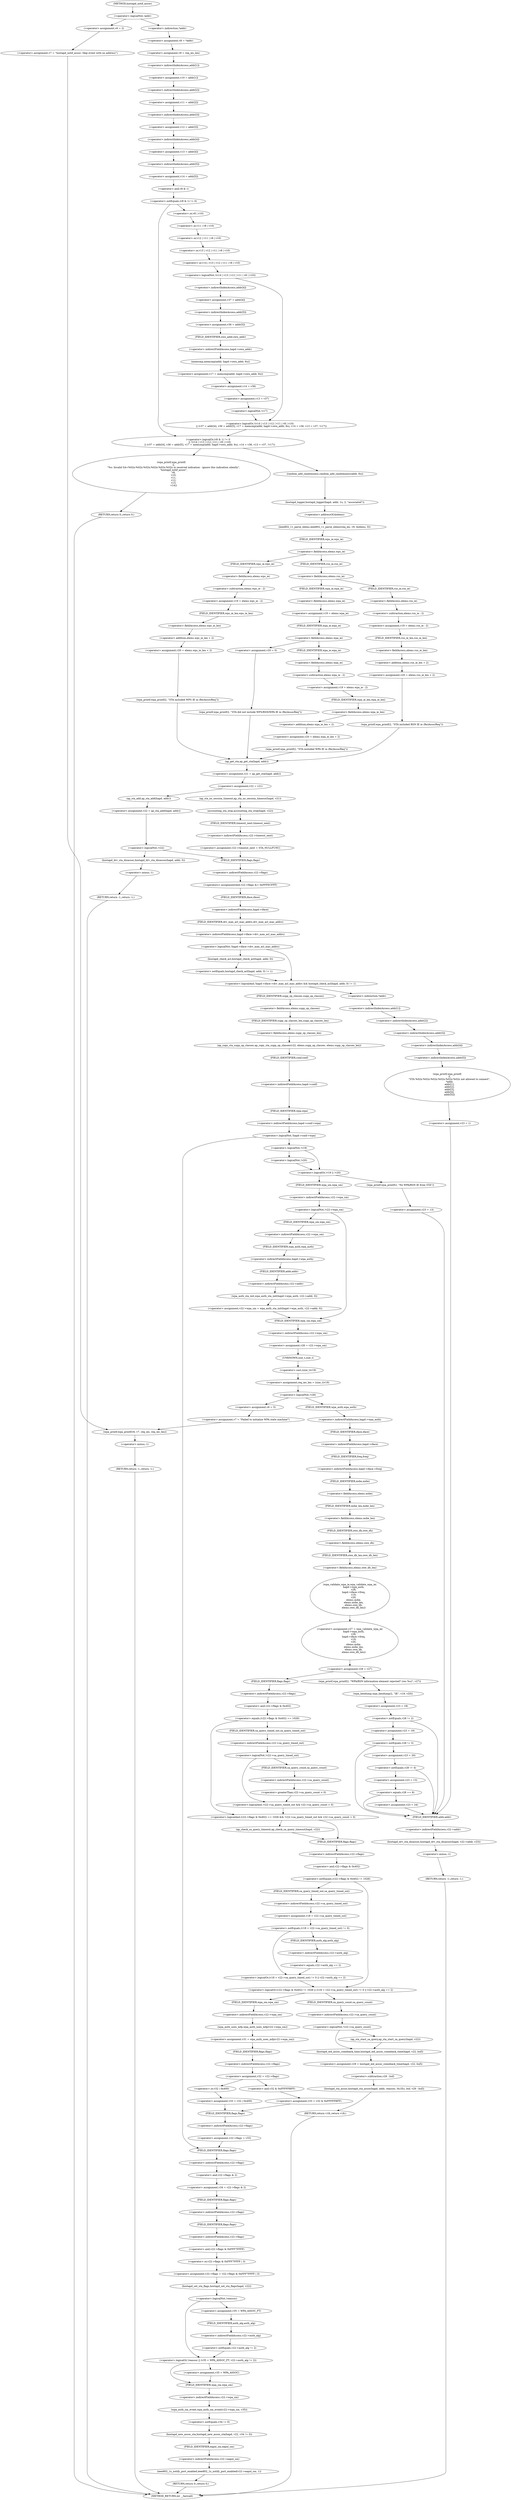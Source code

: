 digraph hostapd_notif_assoc {  
"1000171" [label = "(<operator>.logicalNot,!addr)" ]
"1000174" [label = "(<operator>.assignment,v6 = 2)" ]
"1000177" [label = "(<operator>.assignment,v7 = \"hostapd_notif_assoc: Skip event with no address\")" ]
"1000181" [label = "(wpa_printf,wpa_printf(v6, v7, req_ies, req_ies_len))" ]
"1000186" [label = "(RETURN,return -1;,return -1;)" ]
"1000187" [label = "(<operator>.minus,-1)" ]
"1000189" [label = "(<operator>.assignment,v8 = *addr)" ]
"1000191" [label = "(<operator>.indirection,*addr)" ]
"1000193" [label = "(<operator>.assignment,v9 = req_ies_len)" ]
"1000196" [label = "(<operator>.assignment,v10 = addr[1])" ]
"1000198" [label = "(<operator>.indirectIndexAccess,addr[1])" ]
"1000201" [label = "(<operator>.assignment,v11 = addr[2])" ]
"1000203" [label = "(<operator>.indirectIndexAccess,addr[2])" ]
"1000206" [label = "(<operator>.assignment,v12 = addr[3])" ]
"1000208" [label = "(<operator>.indirectIndexAccess,addr[3])" ]
"1000211" [label = "(<operator>.assignment,v13 = addr[4])" ]
"1000213" [label = "(<operator>.indirectIndexAccess,addr[4])" ]
"1000216" [label = "(<operator>.assignment,v14 = addr[5])" ]
"1000218" [label = "(<operator>.indirectIndexAccess,addr[5])" ]
"1000222" [label = "(<operator>.logicalOr,(v8 & 1) != 0\n    || !(v14 | v13 | v12 | v11 | v8 | v10)\n    || (v37 = addr[4], v36 = addr[5], v17 = memcmp(addr, hapd->own_addr, 6u), v14 = v36, v13 = v37, !v17))" ]
"1000223" [label = "(<operator>.notEquals,(v8 & 1) != 0)" ]
"1000224" [label = "(<operator>.and,v8 & 1)" ]
"1000228" [label = "(<operator>.logicalOr,!(v14 | v13 | v12 | v11 | v8 | v10)\n    || (v37 = addr[4], v36 = addr[5], v17 = memcmp(addr, hapd->own_addr, 6u), v14 = v36, v13 = v37, !v17))" ]
"1000229" [label = "(<operator>.logicalNot,!(v14 | v13 | v12 | v11 | v8 | v10))" ]
"1000230" [label = "(<operator>.or,v14 | v13 | v12 | v11 | v8 | v10)" ]
"1000232" [label = "(<operator>.or,v13 | v12 | v11 | v8 | v10)" ]
"1000234" [label = "(<operator>.or,v12 | v11 | v8 | v10)" ]
"1000236" [label = "(<operator>.or,v11 | v8 | v10)" ]
"1000238" [label = "(<operator>.or,v8 | v10)" ]
"1000242" [label = "(<operator>.assignment,v37 = addr[4])" ]
"1000244" [label = "(<operator>.indirectIndexAccess,addr[4])" ]
"1000248" [label = "(<operator>.assignment,v36 = addr[5])" ]
"1000250" [label = "(<operator>.indirectIndexAccess,addr[5])" ]
"1000254" [label = "(<operator>.assignment,v17 = memcmp(addr, hapd->own_addr, 6u))" ]
"1000256" [label = "(memcmp,memcmp(addr, hapd->own_addr, 6u))" ]
"1000258" [label = "(<operator>.indirectFieldAccess,hapd->own_addr)" ]
"1000260" [label = "(FIELD_IDENTIFIER,own_addr,own_addr)" ]
"1000263" [label = "(<operator>.assignment,v14 = v36)" ]
"1000267" [label = "(<operator>.assignment,v13 = v37)" ]
"1000270" [label = "(<operator>.logicalNot,!v17)" ]
"1000273" [label = "(wpa_printf,wpa_printf(\n      2,\n      \"%s: Invalid SA=%02x:%02x:%02x:%02x:%02x:%02x in received indication - ignore this indication silently\",\n      \"hostapd_notif_assoc\",\n      v8,\n      v10,\n      v11,\n      v12,\n      v13,\n      v14))" ]
"1000283" [label = "(RETURN,return 0;,return 0;)" ]
"1000285" [label = "(random_add_randomness,random_add_randomness(addr, 6u))" ]
"1000288" [label = "(hostapd_logger,hostapd_logger(hapd, addr, 1u, 2, \"associated\"))" ]
"1000294" [label = "(ieee802_11_parse_elems,ieee802_11_parse_elems(req_ies, v9, &elems, 0))" ]
"1000297" [label = "(<operator>.addressOf,&elems)" ]
"1000301" [label = "(<operator>.fieldAccess,elems.wps_ie)" ]
"1000303" [label = "(FIELD_IDENTIFIER,wps_ie,wps_ie)" ]
"1000305" [label = "(<operator>.assignment,v19 = elems.wps_ie - 2)" ]
"1000307" [label = "(<operator>.subtraction,elems.wps_ie - 2)" ]
"1000308" [label = "(<operator>.fieldAccess,elems.wps_ie)" ]
"1000310" [label = "(FIELD_IDENTIFIER,wps_ie,wps_ie)" ]
"1000312" [label = "(<operator>.assignment,v20 = elems.wps_ie_len + 2)" ]
"1000314" [label = "(<operator>.addition,elems.wps_ie_len + 2)" ]
"1000315" [label = "(<operator>.fieldAccess,elems.wps_ie_len)" ]
"1000317" [label = "(FIELD_IDENTIFIER,wps_ie_len,wps_ie_len)" ]
"1000319" [label = "(wpa_printf,wpa_printf(2, \"STA included WPS IE in (Re)AssocReq\"))" ]
"1000324" [label = "(<operator>.fieldAccess,elems.rsn_ie)" ]
"1000326" [label = "(FIELD_IDENTIFIER,rsn_ie,rsn_ie)" ]
"1000328" [label = "(<operator>.assignment,v19 = elems.rsn_ie - 2)" ]
"1000330" [label = "(<operator>.subtraction,elems.rsn_ie - 2)" ]
"1000331" [label = "(<operator>.fieldAccess,elems.rsn_ie)" ]
"1000333" [label = "(FIELD_IDENTIFIER,rsn_ie,rsn_ie)" ]
"1000335" [label = "(<operator>.assignment,v20 = elems.rsn_ie_len + 2)" ]
"1000337" [label = "(<operator>.addition,elems.rsn_ie_len + 2)" ]
"1000338" [label = "(<operator>.fieldAccess,elems.rsn_ie_len)" ]
"1000340" [label = "(FIELD_IDENTIFIER,rsn_ie_len,rsn_ie_len)" ]
"1000342" [label = "(wpa_printf,wpa_printf(2, \"STA included RSN IE in (Re)AssocReq\"))" ]
"1000347" [label = "(<operator>.assignment,v19 = elems.wpa_ie)" ]
"1000349" [label = "(<operator>.fieldAccess,elems.wpa_ie)" ]
"1000351" [label = "(FIELD_IDENTIFIER,wpa_ie,wpa_ie)" ]
"1000353" [label = "(<operator>.fieldAccess,elems.wpa_ie)" ]
"1000355" [label = "(FIELD_IDENTIFIER,wpa_ie,wpa_ie)" ]
"1000357" [label = "(<operator>.assignment,v19 = elems.wpa_ie - 2)" ]
"1000359" [label = "(<operator>.subtraction,elems.wpa_ie - 2)" ]
"1000360" [label = "(<operator>.fieldAccess,elems.wpa_ie)" ]
"1000362" [label = "(FIELD_IDENTIFIER,wpa_ie,wpa_ie)" ]
"1000364" [label = "(<operator>.assignment,v20 = elems.wpa_ie_len + 2)" ]
"1000366" [label = "(<operator>.addition,elems.wpa_ie_len + 2)" ]
"1000367" [label = "(<operator>.fieldAccess,elems.wpa_ie_len)" ]
"1000369" [label = "(FIELD_IDENTIFIER,wpa_ie_len,wpa_ie_len)" ]
"1000371" [label = "(wpa_printf,wpa_printf(2, \"STA included WPA IE in (Re)AssocReq\"))" ]
"1000376" [label = "(<operator>.assignment,v20 = 0)" ]
"1000379" [label = "(wpa_printf,wpa_printf(2, \"STA did not include WPS/RSN/WPA IE in (Re)AssocReq\"))" ]
"1000382" [label = "(<operator>.assignment,v21 = ap_get_sta(hapd, addr))" ]
"1000384" [label = "(ap_get_sta,ap_get_sta(hapd, addr))" ]
"1000387" [label = "(<operator>.assignment,v22 = v21)" ]
"1000393" [label = "(ap_sta_no_session_timeout,ap_sta_no_session_timeout(hapd, v21))" ]
"1000396" [label = "(accounting_sta_stop,accounting_sta_stop(hapd, v22))" ]
"1000399" [label = "(<operator>.assignment,v22->timeout_next = STA_NULLFUNC)" ]
"1000400" [label = "(<operator>.indirectFieldAccess,v22->timeout_next)" ]
"1000402" [label = "(FIELD_IDENTIFIER,timeout_next,timeout_next)" ]
"1000406" [label = "(<operator>.assignment,v22 = ap_sta_add(hapd, addr))" ]
"1000408" [label = "(ap_sta_add,ap_sta_add(hapd, addr))" ]
"1000412" [label = "(<operator>.logicalNot,!v22)" ]
"1000415" [label = "(hostapd_drv_sta_disassoc,hostapd_drv_sta_disassoc(hapd, addr, 5))" ]
"1000419" [label = "(RETURN,return -1;,return -1;)" ]
"1000420" [label = "(<operator>.minus,-1)" ]
"1000422" [label = "(<operators>.assignmentAnd,v22->flags &= 0xFFFECFFF)" ]
"1000423" [label = "(<operator>.indirectFieldAccess,v22->flags)" ]
"1000425" [label = "(FIELD_IDENTIFIER,flags,flags)" ]
"1000428" [label = "(<operator>.logicalAnd,!hapd->iface->drv_max_acl_mac_addrs && hostapd_check_acl(hapd, addr, 0) != 1)" ]
"1000429" [label = "(<operator>.logicalNot,!hapd->iface->drv_max_acl_mac_addrs)" ]
"1000430" [label = "(<operator>.indirectFieldAccess,hapd->iface->drv_max_acl_mac_addrs)" ]
"1000431" [label = "(<operator>.indirectFieldAccess,hapd->iface)" ]
"1000433" [label = "(FIELD_IDENTIFIER,iface,iface)" ]
"1000434" [label = "(FIELD_IDENTIFIER,drv_max_acl_mac_addrs,drv_max_acl_mac_addrs)" ]
"1000435" [label = "(<operator>.notEquals,hostapd_check_acl(hapd, addr, 0) != 1)" ]
"1000436" [label = "(hostapd_check_acl,hostapd_check_acl(hapd, addr, 0))" ]
"1000442" [label = "(wpa_printf,wpa_printf(\n      3,\n      \"STA %02x:%02x:%02x:%02x:%02x:%02x not allowed to connect\",\n      *addr,\n      addr[1],\n      addr[2],\n      addr[3],\n      addr[4],\n      addr[5]))" ]
"1000445" [label = "(<operator>.indirection,*addr)" ]
"1000447" [label = "(<operator>.indirectIndexAccess,addr[1])" ]
"1000450" [label = "(<operator>.indirectIndexAccess,addr[2])" ]
"1000453" [label = "(<operator>.indirectIndexAccess,addr[3])" ]
"1000456" [label = "(<operator>.indirectIndexAccess,addr[4])" ]
"1000459" [label = "(<operator>.indirectIndexAccess,addr[5])" ]
"1000462" [label = "(<operator>.assignment,v23 = 1)" ]
"1000466" [label = "(hostapd_drv_sta_disassoc,hostapd_drv_sta_disassoc(hapd, v22->addr, v23))" ]
"1000468" [label = "(<operator>.indirectFieldAccess,v22->addr)" ]
"1000470" [label = "(FIELD_IDENTIFIER,addr,addr)" ]
"1000479" [label = "(RETURN,return -1;,return -1;)" ]
"1000480" [label = "(<operator>.minus,-1)" ]
"1000482" [label = "(ap_copy_sta_supp_op_classes,ap_copy_sta_supp_op_classes(v22, elems.supp_op_classes, elems.supp_op_classes_len))" ]
"1000484" [label = "(<operator>.fieldAccess,elems.supp_op_classes)" ]
"1000486" [label = "(FIELD_IDENTIFIER,supp_op_classes,supp_op_classes)" ]
"1000487" [label = "(<operator>.fieldAccess,elems.supp_op_classes_len)" ]
"1000489" [label = "(FIELD_IDENTIFIER,supp_op_classes_len,supp_op_classes_len)" ]
"1000491" [label = "(<operator>.logicalNot,!hapd->conf->wpa)" ]
"1000492" [label = "(<operator>.indirectFieldAccess,hapd->conf->wpa)" ]
"1000493" [label = "(<operator>.indirectFieldAccess,hapd->conf)" ]
"1000495" [label = "(FIELD_IDENTIFIER,conf,conf)" ]
"1000496" [label = "(FIELD_IDENTIFIER,wpa,wpa)" ]
"1000499" [label = "(<operator>.assignment,v34 = v22->flags & 2)" ]
"1000501" [label = "(<operator>.and,v22->flags & 2)" ]
"1000502" [label = "(<operator>.indirectFieldAccess,v22->flags)" ]
"1000504" [label = "(FIELD_IDENTIFIER,flags,flags)" ]
"1000506" [label = "(<operator>.assignment,v22->flags = v22->flags & 0xFFF7FFFF | 3)" ]
"1000507" [label = "(<operator>.indirectFieldAccess,v22->flags)" ]
"1000509" [label = "(FIELD_IDENTIFIER,flags,flags)" ]
"1000510" [label = "(<operator>.or,v22->flags & 0xFFF7FFFF | 3)" ]
"1000511" [label = "(<operator>.and,v22->flags & 0xFFF7FFFF)" ]
"1000512" [label = "(<operator>.indirectFieldAccess,v22->flags)" ]
"1000514" [label = "(FIELD_IDENTIFIER,flags,flags)" ]
"1000517" [label = "(hostapd_set_sta_flags,hostapd_set_sta_flags(hapd, v22))" ]
"1000521" [label = "(<operator>.logicalOr,!reassoc || (v35 = WPA_ASSOC_FT, v22->auth_alg != 2))" ]
"1000522" [label = "(<operator>.logicalNot,!reassoc)" ]
"1000525" [label = "(<operator>.assignment,v35 = WPA_ASSOC_FT)" ]
"1000528" [label = "(<operator>.notEquals,v22->auth_alg != 2)" ]
"1000529" [label = "(<operator>.indirectFieldAccess,v22->auth_alg)" ]
"1000531" [label = "(FIELD_IDENTIFIER,auth_alg,auth_alg)" ]
"1000533" [label = "(<operator>.assignment,v35 = WPA_ASSOC)" ]
"1000536" [label = "(wpa_auth_sm_event,wpa_auth_sm_event(v22->wpa_sm, v35))" ]
"1000537" [label = "(<operator>.indirectFieldAccess,v22->wpa_sm)" ]
"1000539" [label = "(FIELD_IDENTIFIER,wpa_sm,wpa_sm)" ]
"1000541" [label = "(hostapd_new_assoc_sta,hostapd_new_assoc_sta(hapd, v22, v34 != 0))" ]
"1000544" [label = "(<operator>.notEquals,v34 != 0)" ]
"1000547" [label = "(ieee802_1x_notify_port_enabled,ieee802_1x_notify_port_enabled(v22->eapol_sm, 1))" ]
"1000548" [label = "(<operator>.indirectFieldAccess,v22->eapol_sm)" ]
"1000550" [label = "(FIELD_IDENTIFIER,eapol_sm,eapol_sm)" ]
"1000552" [label = "(RETURN,return 0;,return 0;)" ]
"1000555" [label = "(<operator>.logicalOr,!v19 || !v20)" ]
"1000556" [label = "(<operator>.logicalNot,!v19)" ]
"1000558" [label = "(<operator>.logicalNot,!v20)" ]
"1000561" [label = "(wpa_printf,wpa_printf(2, \"No WPA/RSN IE from STA\"))" ]
"1000564" [label = "(<operator>.assignment,v23 = 13)" ]
"1000569" [label = "(<operator>.logicalNot,!v22->wpa_sm)" ]
"1000570" [label = "(<operator>.indirectFieldAccess,v22->wpa_sm)" ]
"1000572" [label = "(FIELD_IDENTIFIER,wpa_sm,wpa_sm)" ]
"1000573" [label = "(<operator>.assignment,v22->wpa_sm = wpa_auth_sta_init(hapd->wpa_auth, v22->addr, 0))" ]
"1000574" [label = "(<operator>.indirectFieldAccess,v22->wpa_sm)" ]
"1000576" [label = "(FIELD_IDENTIFIER,wpa_sm,wpa_sm)" ]
"1000577" [label = "(wpa_auth_sta_init,wpa_auth_sta_init(hapd->wpa_auth, v22->addr, 0))" ]
"1000578" [label = "(<operator>.indirectFieldAccess,hapd->wpa_auth)" ]
"1000580" [label = "(FIELD_IDENTIFIER,wpa_auth,wpa_auth)" ]
"1000581" [label = "(<operator>.indirectFieldAccess,v22->addr)" ]
"1000583" [label = "(FIELD_IDENTIFIER,addr,addr)" ]
"1000585" [label = "(<operator>.assignment,v26 = v22->wpa_sm)" ]
"1000587" [label = "(<operator>.indirectFieldAccess,v22->wpa_sm)" ]
"1000589" [label = "(FIELD_IDENTIFIER,wpa_sm,wpa_sm)" ]
"1000590" [label = "(<operator>.assignment,req_ies_len = (size_t)v19)" ]
"1000592" [label = "(<operator>.cast,(size_t)v19)" ]
"1000593" [label = "(UNKNOWN,size_t,size_t)" ]
"1000596" [label = "(<operator>.logicalNot,!v26)" ]
"1000599" [label = "(<operator>.assignment,v6 = 5)" ]
"1000602" [label = "(<operator>.assignment,v7 = \"Failed to initialize WPA state machine\")" ]
"1000606" [label = "(<operator>.assignment,v27 = wpa_validate_wpa_ie(\n          hapd->wpa_auth,\n          v26,\n          hapd->iface->freq,\n          v19,\n          v20,\n          elems.mdie,\n          elems.mdie_len,\n          elems.owe_dh,\n          elems.owe_dh_len))" ]
"1000608" [label = "(wpa_validate_wpa_ie,wpa_validate_wpa_ie(\n          hapd->wpa_auth,\n          v26,\n          hapd->iface->freq,\n          v19,\n          v20,\n          elems.mdie,\n          elems.mdie_len,\n          elems.owe_dh,\n          elems.owe_dh_len))" ]
"1000609" [label = "(<operator>.indirectFieldAccess,hapd->wpa_auth)" ]
"1000611" [label = "(FIELD_IDENTIFIER,wpa_auth,wpa_auth)" ]
"1000613" [label = "(<operator>.indirectFieldAccess,hapd->iface->freq)" ]
"1000614" [label = "(<operator>.indirectFieldAccess,hapd->iface)" ]
"1000616" [label = "(FIELD_IDENTIFIER,iface,iface)" ]
"1000617" [label = "(FIELD_IDENTIFIER,freq,freq)" ]
"1000620" [label = "(<operator>.fieldAccess,elems.mdie)" ]
"1000622" [label = "(FIELD_IDENTIFIER,mdie,mdie)" ]
"1000623" [label = "(<operator>.fieldAccess,elems.mdie_len)" ]
"1000625" [label = "(FIELD_IDENTIFIER,mdie_len,mdie_len)" ]
"1000626" [label = "(<operator>.fieldAccess,elems.owe_dh)" ]
"1000628" [label = "(FIELD_IDENTIFIER,owe_dh,owe_dh)" ]
"1000629" [label = "(<operator>.fieldAccess,elems.owe_dh_len)" ]
"1000631" [label = "(FIELD_IDENTIFIER,owe_dh_len,owe_dh_len)" ]
"1000632" [label = "(<operator>.assignment,v28 = v27)" ]
"1000638" [label = "(wpa_printf,wpa_printf(2, \"WPA/RSN information element rejected? (res %u)\", v27))" ]
"1000642" [label = "(wpa_hexdump,wpa_hexdump(2, \"IE\", v19, v20))" ]
"1000647" [label = "(<operator>.assignment,v23 = 18)" ]
"1000651" [label = "(<operator>.notEquals,v28 != 2)" ]
"1000655" [label = "(<operator>.assignment,v23 = 19)" ]
"1000659" [label = "(<operator>.notEquals,v28 != 3)" ]
"1000663" [label = "(<operator>.assignment,v23 = 20)" ]
"1000667" [label = "(<operator>.notEquals,v28 != 4)" ]
"1000671" [label = "(<operator>.assignment,v23 = 13)" ]
"1000675" [label = "(<operator>.equals,v28 == 8)" ]
"1000678" [label = "(<operator>.assignment,v23 = 24)" ]
"1000683" [label = "(<operator>.logicalAnd,(v22->flags & 0x402) == 1026 && !v22->sa_query_timed_out && v22->sa_query_count > 0)" ]
"1000684" [label = "(<operator>.equals,(v22->flags & 0x402) == 1026)" ]
"1000685" [label = "(<operator>.and,v22->flags & 0x402)" ]
"1000686" [label = "(<operator>.indirectFieldAccess,v22->flags)" ]
"1000688" [label = "(FIELD_IDENTIFIER,flags,flags)" ]
"1000691" [label = "(<operator>.logicalAnd,!v22->sa_query_timed_out && v22->sa_query_count > 0)" ]
"1000692" [label = "(<operator>.logicalNot,!v22->sa_query_timed_out)" ]
"1000693" [label = "(<operator>.indirectFieldAccess,v22->sa_query_timed_out)" ]
"1000695" [label = "(FIELD_IDENTIFIER,sa_query_timed_out,sa_query_timed_out)" ]
"1000696" [label = "(<operator>.greaterThan,v22->sa_query_count > 0)" ]
"1000697" [label = "(<operator>.indirectFieldAccess,v22->sa_query_count)" ]
"1000699" [label = "(FIELD_IDENTIFIER,sa_query_count,sa_query_count)" ]
"1000701" [label = "(ap_check_sa_query_timeout,ap_check_sa_query_timeout(hapd, v22))" ]
"1000705" [label = "(<operator>.logicalOr,(v22->flags & 0x402) != 1026 || (v18 = v22->sa_query_timed_out) != 0 || v22->auth_alg == 2)" ]
"1000706" [label = "(<operator>.notEquals,(v22->flags & 0x402) != 1026)" ]
"1000707" [label = "(<operator>.and,v22->flags & 0x402)" ]
"1000708" [label = "(<operator>.indirectFieldAccess,v22->flags)" ]
"1000710" [label = "(FIELD_IDENTIFIER,flags,flags)" ]
"1000713" [label = "(<operator>.logicalOr,(v18 = v22->sa_query_timed_out) != 0 || v22->auth_alg == 2)" ]
"1000714" [label = "(<operator>.notEquals,(v18 = v22->sa_query_timed_out) != 0)" ]
"1000715" [label = "(<operator>.assignment,v18 = v22->sa_query_timed_out)" ]
"1000717" [label = "(<operator>.indirectFieldAccess,v22->sa_query_timed_out)" ]
"1000719" [label = "(FIELD_IDENTIFIER,sa_query_timed_out,sa_query_timed_out)" ]
"1000721" [label = "(<operator>.equals,v22->auth_alg == 2)" ]
"1000722" [label = "(<operator>.indirectFieldAccess,v22->auth_alg)" ]
"1000724" [label = "(FIELD_IDENTIFIER,auth_alg,auth_alg)" ]
"1000727" [label = "(<operator>.assignment,v31 = wpa_auth_uses_mfp(v22->wpa_sm))" ]
"1000729" [label = "(wpa_auth_uses_mfp,wpa_auth_uses_mfp(v22->wpa_sm))" ]
"1000730" [label = "(<operator>.indirectFieldAccess,v22->wpa_sm)" ]
"1000732" [label = "(FIELD_IDENTIFIER,wpa_sm,wpa_sm)" ]
"1000733" [label = "(<operator>.assignment,v32 = v22->flags)" ]
"1000735" [label = "(<operator>.indirectFieldAccess,v22->flags)" ]
"1000737" [label = "(FIELD_IDENTIFIER,flags,flags)" ]
"1000740" [label = "(<operator>.assignment,v33 = v32 | 0x400)" ]
"1000742" [label = "(<operator>.or,v32 | 0x400)" ]
"1000746" [label = "(<operator>.assignment,v33 = v32 & 0xFFFFFBFF)" ]
"1000748" [label = "(<operator>.and,v32 & 0xFFFFFBFF)" ]
"1000751" [label = "(<operator>.assignment,v22->flags = v33)" ]
"1000752" [label = "(<operator>.indirectFieldAccess,v22->flags)" ]
"1000754" [label = "(FIELD_IDENTIFIER,flags,flags)" ]
"1000758" [label = "(<operator>.logicalNot,!v22->sa_query_count)" ]
"1000759" [label = "(<operator>.indirectFieldAccess,v22->sa_query_count)" ]
"1000761" [label = "(FIELD_IDENTIFIER,sa_query_count,sa_query_count)" ]
"1000762" [label = "(ap_sta_start_sa_query,ap_sta_start_sa_query(hapd, v22))" ]
"1000765" [label = "(<operator>.assignment,v29 = hostapd_eid_assoc_comeback_time(hapd, v22, buf))" ]
"1000767" [label = "(hostapd_eid_assoc_comeback_time,hostapd_eid_assoc_comeback_time(hapd, v22, buf))" ]
"1000771" [label = "(hostapd_sta_assoc,hostapd_sta_assoc(hapd, addr, reassoc, 0x1Eu, buf, v29 - buf))" ]
"1000777" [label = "(<operator>.subtraction,v29 - buf)" ]
"1000780" [label = "(RETURN,return v18;,return v18;)" ]
"1000132" [label = "(METHOD,hostapd_notif_assoc)" ]
"1000782" [label = "(METHOD_RETURN,int __fastcall)" ]
  "1000171" -> "1000174" 
  "1000171" -> "1000191" 
  "1000174" -> "1000177" 
  "1000177" -> "1000181" 
  "1000181" -> "1000187" 
  "1000186" -> "1000782" 
  "1000187" -> "1000186" 
  "1000189" -> "1000193" 
  "1000191" -> "1000189" 
  "1000193" -> "1000198" 
  "1000196" -> "1000203" 
  "1000198" -> "1000196" 
  "1000201" -> "1000208" 
  "1000203" -> "1000201" 
  "1000206" -> "1000213" 
  "1000208" -> "1000206" 
  "1000211" -> "1000218" 
  "1000213" -> "1000211" 
  "1000216" -> "1000224" 
  "1000218" -> "1000216" 
  "1000222" -> "1000273" 
  "1000222" -> "1000285" 
  "1000223" -> "1000222" 
  "1000223" -> "1000238" 
  "1000224" -> "1000223" 
  "1000228" -> "1000222" 
  "1000229" -> "1000228" 
  "1000229" -> "1000244" 
  "1000230" -> "1000229" 
  "1000232" -> "1000230" 
  "1000234" -> "1000232" 
  "1000236" -> "1000234" 
  "1000238" -> "1000236" 
  "1000242" -> "1000250" 
  "1000244" -> "1000242" 
  "1000248" -> "1000260" 
  "1000250" -> "1000248" 
  "1000254" -> "1000263" 
  "1000256" -> "1000254" 
  "1000258" -> "1000256" 
  "1000260" -> "1000258" 
  "1000263" -> "1000267" 
  "1000267" -> "1000270" 
  "1000270" -> "1000228" 
  "1000273" -> "1000283" 
  "1000283" -> "1000782" 
  "1000285" -> "1000288" 
  "1000288" -> "1000297" 
  "1000294" -> "1000303" 
  "1000297" -> "1000294" 
  "1000301" -> "1000310" 
  "1000301" -> "1000326" 
  "1000303" -> "1000301" 
  "1000305" -> "1000317" 
  "1000307" -> "1000305" 
  "1000308" -> "1000307" 
  "1000310" -> "1000308" 
  "1000312" -> "1000319" 
  "1000314" -> "1000312" 
  "1000315" -> "1000314" 
  "1000317" -> "1000315" 
  "1000319" -> "1000384" 
  "1000324" -> "1000333" 
  "1000324" -> "1000351" 
  "1000326" -> "1000324" 
  "1000328" -> "1000340" 
  "1000330" -> "1000328" 
  "1000331" -> "1000330" 
  "1000333" -> "1000331" 
  "1000335" -> "1000342" 
  "1000337" -> "1000335" 
  "1000338" -> "1000337" 
  "1000340" -> "1000338" 
  "1000342" -> "1000384" 
  "1000347" -> "1000355" 
  "1000349" -> "1000347" 
  "1000351" -> "1000349" 
  "1000353" -> "1000362" 
  "1000353" -> "1000376" 
  "1000355" -> "1000353" 
  "1000357" -> "1000369" 
  "1000359" -> "1000357" 
  "1000360" -> "1000359" 
  "1000362" -> "1000360" 
  "1000364" -> "1000371" 
  "1000366" -> "1000364" 
  "1000367" -> "1000366" 
  "1000369" -> "1000367" 
  "1000371" -> "1000384" 
  "1000376" -> "1000379" 
  "1000379" -> "1000384" 
  "1000382" -> "1000387" 
  "1000384" -> "1000382" 
  "1000387" -> "1000393" 
  "1000387" -> "1000408" 
  "1000393" -> "1000396" 
  "1000396" -> "1000402" 
  "1000399" -> "1000425" 
  "1000400" -> "1000399" 
  "1000402" -> "1000400" 
  "1000406" -> "1000412" 
  "1000408" -> "1000406" 
  "1000412" -> "1000415" 
  "1000412" -> "1000425" 
  "1000415" -> "1000420" 
  "1000419" -> "1000782" 
  "1000420" -> "1000419" 
  "1000422" -> "1000433" 
  "1000423" -> "1000422" 
  "1000425" -> "1000423" 
  "1000428" -> "1000445" 
  "1000428" -> "1000486" 
  "1000429" -> "1000428" 
  "1000429" -> "1000436" 
  "1000430" -> "1000429" 
  "1000431" -> "1000434" 
  "1000433" -> "1000431" 
  "1000434" -> "1000430" 
  "1000435" -> "1000428" 
  "1000436" -> "1000435" 
  "1000442" -> "1000462" 
  "1000445" -> "1000447" 
  "1000447" -> "1000450" 
  "1000450" -> "1000453" 
  "1000453" -> "1000456" 
  "1000456" -> "1000459" 
  "1000459" -> "1000442" 
  "1000462" -> "1000470" 
  "1000466" -> "1000480" 
  "1000468" -> "1000466" 
  "1000470" -> "1000468" 
  "1000479" -> "1000782" 
  "1000480" -> "1000479" 
  "1000482" -> "1000495" 
  "1000484" -> "1000489" 
  "1000486" -> "1000484" 
  "1000487" -> "1000482" 
  "1000489" -> "1000487" 
  "1000491" -> "1000504" 
  "1000491" -> "1000556" 
  "1000492" -> "1000491" 
  "1000493" -> "1000496" 
  "1000495" -> "1000493" 
  "1000496" -> "1000492" 
  "1000499" -> "1000509" 
  "1000501" -> "1000499" 
  "1000502" -> "1000501" 
  "1000504" -> "1000502" 
  "1000506" -> "1000517" 
  "1000507" -> "1000514" 
  "1000509" -> "1000507" 
  "1000510" -> "1000506" 
  "1000511" -> "1000510" 
  "1000512" -> "1000511" 
  "1000514" -> "1000512" 
  "1000517" -> "1000522" 
  "1000521" -> "1000533" 
  "1000521" -> "1000539" 
  "1000522" -> "1000521" 
  "1000522" -> "1000525" 
  "1000525" -> "1000531" 
  "1000528" -> "1000521" 
  "1000529" -> "1000528" 
  "1000531" -> "1000529" 
  "1000533" -> "1000539" 
  "1000536" -> "1000544" 
  "1000537" -> "1000536" 
  "1000539" -> "1000537" 
  "1000541" -> "1000550" 
  "1000544" -> "1000541" 
  "1000547" -> "1000552" 
  "1000548" -> "1000547" 
  "1000550" -> "1000548" 
  "1000552" -> "1000782" 
  "1000555" -> "1000561" 
  "1000555" -> "1000572" 
  "1000556" -> "1000555" 
  "1000556" -> "1000558" 
  "1000558" -> "1000555" 
  "1000561" -> "1000564" 
  "1000564" -> "1000470" 
  "1000569" -> "1000576" 
  "1000569" -> "1000589" 
  "1000570" -> "1000569" 
  "1000572" -> "1000570" 
  "1000573" -> "1000589" 
  "1000574" -> "1000580" 
  "1000576" -> "1000574" 
  "1000577" -> "1000573" 
  "1000578" -> "1000583" 
  "1000580" -> "1000578" 
  "1000581" -> "1000577" 
  "1000583" -> "1000581" 
  "1000585" -> "1000593" 
  "1000587" -> "1000585" 
  "1000589" -> "1000587" 
  "1000590" -> "1000596" 
  "1000592" -> "1000590" 
  "1000593" -> "1000592" 
  "1000596" -> "1000599" 
  "1000596" -> "1000611" 
  "1000599" -> "1000602" 
  "1000602" -> "1000181" 
  "1000606" -> "1000632" 
  "1000608" -> "1000606" 
  "1000609" -> "1000616" 
  "1000611" -> "1000609" 
  "1000613" -> "1000622" 
  "1000614" -> "1000617" 
  "1000616" -> "1000614" 
  "1000617" -> "1000613" 
  "1000620" -> "1000625" 
  "1000622" -> "1000620" 
  "1000623" -> "1000628" 
  "1000625" -> "1000623" 
  "1000626" -> "1000631" 
  "1000628" -> "1000626" 
  "1000629" -> "1000608" 
  "1000631" -> "1000629" 
  "1000632" -> "1000638" 
  "1000632" -> "1000688" 
  "1000638" -> "1000642" 
  "1000642" -> "1000647" 
  "1000647" -> "1000651" 
  "1000651" -> "1000655" 
  "1000651" -> "1000470" 
  "1000655" -> "1000659" 
  "1000659" -> "1000663" 
  "1000659" -> "1000470" 
  "1000663" -> "1000667" 
  "1000667" -> "1000671" 
  "1000667" -> "1000470" 
  "1000671" -> "1000675" 
  "1000675" -> "1000678" 
  "1000675" -> "1000470" 
  "1000678" -> "1000470" 
  "1000683" -> "1000701" 
  "1000683" -> "1000710" 
  "1000684" -> "1000683" 
  "1000684" -> "1000695" 
  "1000685" -> "1000684" 
  "1000686" -> "1000685" 
  "1000688" -> "1000686" 
  "1000691" -> "1000683" 
  "1000692" -> "1000691" 
  "1000692" -> "1000699" 
  "1000693" -> "1000692" 
  "1000695" -> "1000693" 
  "1000696" -> "1000691" 
  "1000697" -> "1000696" 
  "1000699" -> "1000697" 
  "1000701" -> "1000710" 
  "1000705" -> "1000732" 
  "1000705" -> "1000761" 
  "1000706" -> "1000705" 
  "1000706" -> "1000719" 
  "1000707" -> "1000706" 
  "1000708" -> "1000707" 
  "1000710" -> "1000708" 
  "1000713" -> "1000705" 
  "1000714" -> "1000713" 
  "1000714" -> "1000724" 
  "1000715" -> "1000714" 
  "1000717" -> "1000715" 
  "1000719" -> "1000717" 
  "1000721" -> "1000713" 
  "1000722" -> "1000721" 
  "1000724" -> "1000722" 
  "1000727" -> "1000737" 
  "1000729" -> "1000727" 
  "1000730" -> "1000729" 
  "1000732" -> "1000730" 
  "1000733" -> "1000742" 
  "1000733" -> "1000748" 
  "1000735" -> "1000733" 
  "1000737" -> "1000735" 
  "1000740" -> "1000754" 
  "1000742" -> "1000740" 
  "1000746" -> "1000754" 
  "1000748" -> "1000746" 
  "1000751" -> "1000504" 
  "1000752" -> "1000751" 
  "1000754" -> "1000752" 
  "1000758" -> "1000762" 
  "1000758" -> "1000767" 
  "1000759" -> "1000758" 
  "1000761" -> "1000759" 
  "1000762" -> "1000767" 
  "1000765" -> "1000777" 
  "1000767" -> "1000765" 
  "1000771" -> "1000780" 
  "1000777" -> "1000771" 
  "1000780" -> "1000782" 
  "1000132" -> "1000171" 
}
